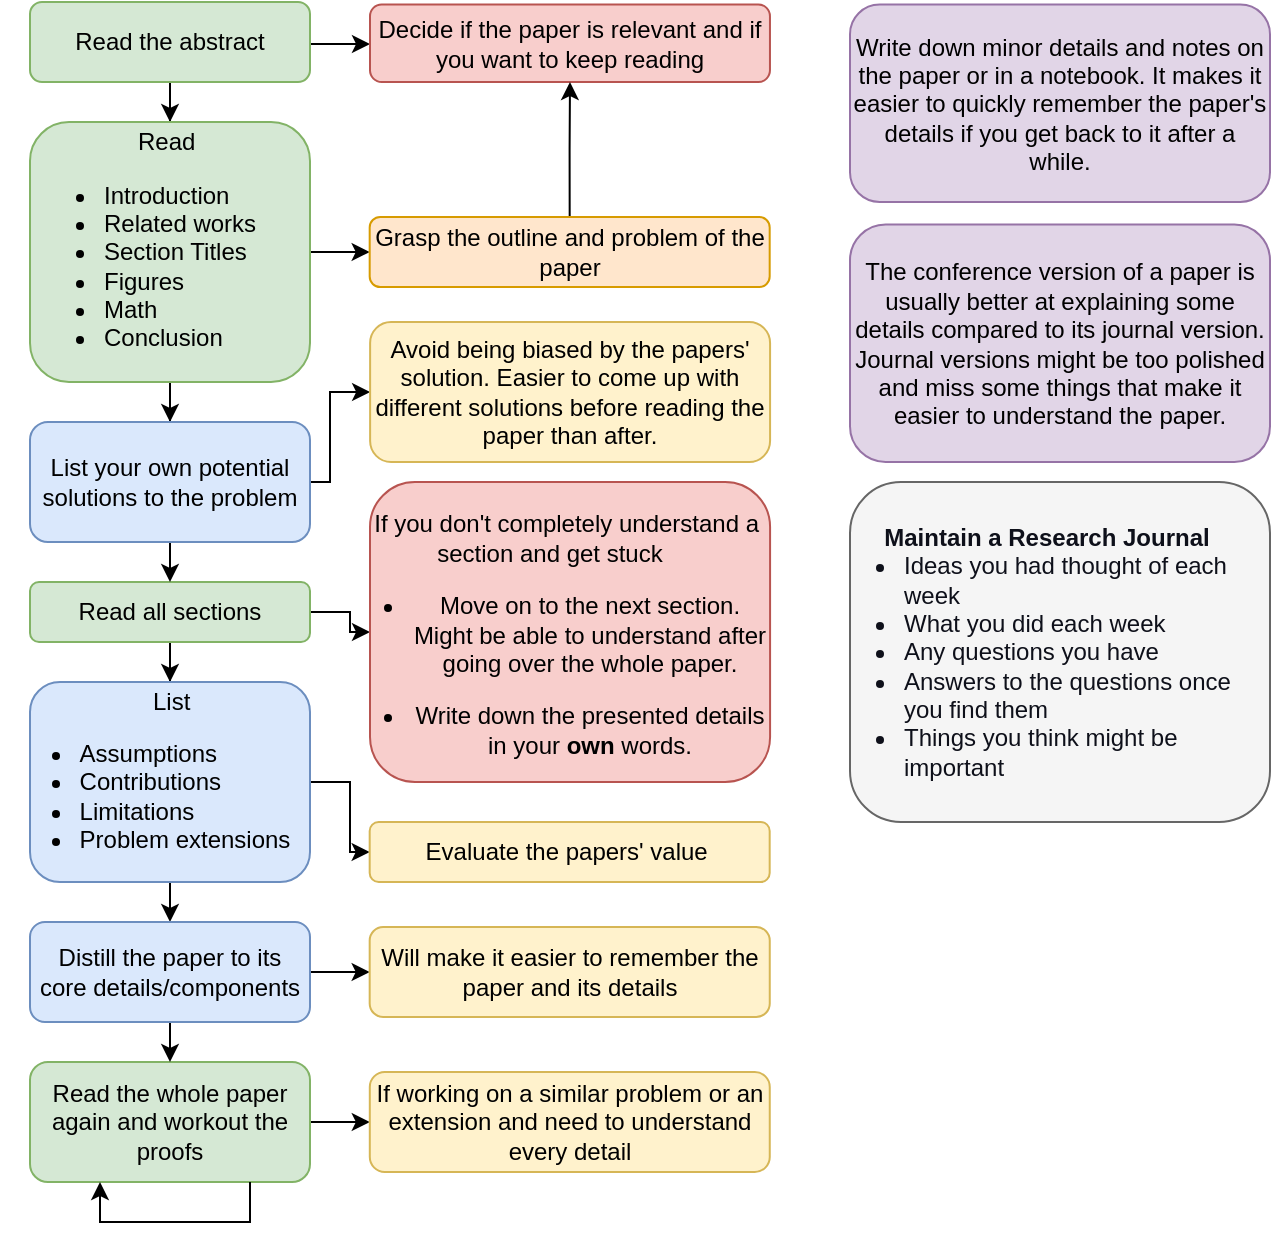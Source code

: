 <mxfile version="13.8.3" type="google"><diagram id="QiM9oSrPAjDkkbRO5tYO" name="Page-1"><mxGraphModel dx="1422" dy="762" grid="1" gridSize="10" guides="1" tooltips="1" connect="1" arrows="1" fold="1" page="1" pageScale="1" pageWidth="850" pageHeight="1100" math="0" shadow="0"><root><mxCell id="0"/><mxCell id="1" parent="0"/><mxCell id="tbHWGJce0Dj6GsjQu1Z4-2" value="" style="edgeStyle=orthogonalEdgeStyle;rounded=0;orthogonalLoop=1;jettySize=auto;html=1;" parent="1" source="eRuPD94aAmWbf7h1Lmvu-1" target="tbHWGJce0Dj6GsjQu1Z4-1" edge="1"><mxGeometry relative="1" as="geometry"/></mxCell><mxCell id="tbHWGJce0Dj6GsjQu1Z4-14" value="" style="edgeStyle=orthogonalEdgeStyle;rounded=0;orthogonalLoop=1;jettySize=auto;html=1;" parent="1" source="eRuPD94aAmWbf7h1Lmvu-1" target="tbHWGJce0Dj6GsjQu1Z4-13" edge="1"><mxGeometry relative="1" as="geometry"><Array as="points"><mxPoint x="350" y="81"/><mxPoint x="350" y="81"/></Array></mxGeometry></mxCell><mxCell id="eRuPD94aAmWbf7h1Lmvu-1" value="Read the abstract" style="rounded=1;whiteSpace=wrap;html=1;glass=0;shadow=0;sketch=0;fillColor=#d5e8d4;strokeColor=#82b366;" parent="1" vertex="1"><mxGeometry x="190" y="60" width="140" height="40" as="geometry"/></mxCell><mxCell id="tbHWGJce0Dj6GsjQu1Z4-7" value="" style="edgeStyle=orthogonalEdgeStyle;rounded=0;orthogonalLoop=1;jettySize=auto;html=1;" parent="1" source="tbHWGJce0Dj6GsjQu1Z4-1" target="tbHWGJce0Dj6GsjQu1Z4-6" edge="1"><mxGeometry relative="1" as="geometry"/></mxCell><mxCell id="tbHWGJce0Dj6GsjQu1Z4-17" value="" style="edgeStyle=orthogonalEdgeStyle;rounded=0;orthogonalLoop=1;jettySize=auto;html=1;" parent="1" source="tbHWGJce0Dj6GsjQu1Z4-1" target="tbHWGJce0Dj6GsjQu1Z4-16" edge="1"><mxGeometry relative="1" as="geometry"><Array as="points"><mxPoint x="340" y="185"/><mxPoint x="340" y="185"/></Array></mxGeometry></mxCell><mxCell id="tbHWGJce0Dj6GsjQu1Z4-1" value="&lt;div style=&quot;text-align: center&quot;&gt;&lt;span&gt;&amp;nbsp; &amp;nbsp; &amp;nbsp; &amp;nbsp; Read&lt;/span&gt;&lt;/div&gt;&lt;ul&gt;&lt;li&gt;Introduction&lt;/li&gt;&lt;li&gt;Related works&lt;/li&gt;&lt;li&gt;Section Titles&lt;/li&gt;&lt;li&gt;Figures&lt;/li&gt;&lt;li&gt;Math&amp;nbsp;&lt;/li&gt;&lt;li&gt;Conclusion&lt;/li&gt;&lt;/ul&gt;" style="whiteSpace=wrap;html=1;rounded=1;align=left;fillColor=#d5e8d4;strokeColor=#82b366;spacingLeft=-5;" parent="1" vertex="1"><mxGeometry x="190" y="120" width="140" height="130" as="geometry"/></mxCell><mxCell id="tbHWGJce0Dj6GsjQu1Z4-10" value="" style="edgeStyle=orthogonalEdgeStyle;rounded=0;orthogonalLoop=1;jettySize=auto;html=1;" parent="1" source="tbHWGJce0Dj6GsjQu1Z4-3" target="tbHWGJce0Dj6GsjQu1Z4-9" edge="1"><mxGeometry relative="1" as="geometry"/></mxCell><mxCell id="tbHWGJce0Dj6GsjQu1Z4-25" value="" style="edgeStyle=orthogonalEdgeStyle;rounded=0;orthogonalLoop=1;jettySize=auto;html=1;" parent="1" source="tbHWGJce0Dj6GsjQu1Z4-3" target="tbHWGJce0Dj6GsjQu1Z4-24" edge="1"><mxGeometry relative="1" as="geometry"/></mxCell><mxCell id="tbHWGJce0Dj6GsjQu1Z4-3" value="Read all sections" style="whiteSpace=wrap;html=1;rounded=1;align=center;fillColor=#d5e8d4;strokeColor=#82b366;" parent="1" vertex="1"><mxGeometry x="190" y="350" width="140" height="30" as="geometry"/></mxCell><mxCell id="tbHWGJce0Dj6GsjQu1Z4-8" style="edgeStyle=orthogonalEdgeStyle;rounded=0;orthogonalLoop=1;jettySize=auto;html=1;exitX=0.5;exitY=1;exitDx=0;exitDy=0;entryX=0.5;entryY=0;entryDx=0;entryDy=0;" parent="1" source="tbHWGJce0Dj6GsjQu1Z4-6" target="tbHWGJce0Dj6GsjQu1Z4-3" edge="1"><mxGeometry relative="1" as="geometry"/></mxCell><mxCell id="tbHWGJce0Dj6GsjQu1Z4-20" value="" style="edgeStyle=orthogonalEdgeStyle;rounded=0;orthogonalLoop=1;jettySize=auto;html=1;" parent="1" source="tbHWGJce0Dj6GsjQu1Z4-6" target="tbHWGJce0Dj6GsjQu1Z4-19" edge="1"><mxGeometry relative="1" as="geometry"><Array as="points"><mxPoint x="340" y="300"/><mxPoint x="340" y="255"/></Array></mxGeometry></mxCell><mxCell id="tbHWGJce0Dj6GsjQu1Z4-6" value="List your own potential solutions to the problem" style="whiteSpace=wrap;html=1;rounded=1;align=center;fillColor=#dae8fc;strokeColor=#6c8ebf;" parent="1" vertex="1"><mxGeometry x="190" y="270" width="140" height="60" as="geometry"/></mxCell><mxCell id="tbHWGJce0Dj6GsjQu1Z4-27" value="" style="edgeStyle=orthogonalEdgeStyle;rounded=0;orthogonalLoop=1;jettySize=auto;html=1;" parent="1" source="tbHWGJce0Dj6GsjQu1Z4-9" target="tbHWGJce0Dj6GsjQu1Z4-26" edge="1"><mxGeometry relative="1" as="geometry"><Array as="points"><mxPoint x="350" y="450"/><mxPoint x="350" y="485"/></Array></mxGeometry></mxCell><mxCell id="jmNkkBRaGiyjRFW7MrC_-11" style="edgeStyle=orthogonalEdgeStyle;rounded=0;orthogonalLoop=1;jettySize=auto;html=1;exitX=0.5;exitY=1;exitDx=0;exitDy=0;entryX=0.5;entryY=0;entryDx=0;entryDy=0;" parent="1" source="tbHWGJce0Dj6GsjQu1Z4-9" target="jmNkkBRaGiyjRFW7MrC_-5" edge="1"><mxGeometry relative="1" as="geometry"/></mxCell><mxCell id="tbHWGJce0Dj6GsjQu1Z4-9" value="&lt;div&gt;&lt;span&gt;&amp;nbsp; &amp;nbsp; &amp;nbsp; &amp;nbsp; List&lt;/span&gt;&lt;/div&gt;&lt;ul&gt;&lt;li style=&quot;text-align: left&quot;&gt;Assumptions&lt;/li&gt;&lt;li style=&quot;text-align: left&quot;&gt;Contributions&lt;/li&gt;&lt;li style=&quot;text-align: left&quot;&gt;Limitations&lt;/li&gt;&lt;li style=&quot;text-align: left&quot;&gt;Problem extensions&lt;/li&gt;&lt;/ul&gt;" style="whiteSpace=wrap;html=1;rounded=1;fillColor=#dae8fc;strokeColor=#6c8ebf;verticalAlign=middle;spacingLeft=-25;" parent="1" vertex="1"><mxGeometry x="190" y="400" width="140" height="100" as="geometry"/></mxCell><mxCell id="tbHWGJce0Dj6GsjQu1Z4-29" value="" style="edgeStyle=orthogonalEdgeStyle;rounded=0;orthogonalLoop=1;jettySize=auto;html=1;" parent="1" source="tbHWGJce0Dj6GsjQu1Z4-11" target="tbHWGJce0Dj6GsjQu1Z4-28" edge="1"><mxGeometry relative="1" as="geometry"/></mxCell><mxCell id="tbHWGJce0Dj6GsjQu1Z4-11" value="Read the whole paper again and workout the proofs" style="whiteSpace=wrap;html=1;rounded=1;fillColor=#d5e8d4;strokeColor=#82b366;" parent="1" vertex="1"><mxGeometry x="190" y="590" width="140" height="60" as="geometry"/></mxCell><mxCell id="tbHWGJce0Dj6GsjQu1Z4-13" value="Decide if the paper is relevant and if you want to keep reading" style="whiteSpace=wrap;html=1;rounded=1;shadow=0;glass=0;sketch=0;fillColor=#f8cecc;strokeColor=#b85450;" parent="1" vertex="1"><mxGeometry x="360" y="61.25" width="199.98" height="38.75" as="geometry"/></mxCell><mxCell id="tbHWGJce0Dj6GsjQu1Z4-18" style="edgeStyle=orthogonalEdgeStyle;rounded=0;orthogonalLoop=1;jettySize=auto;html=1;exitX=0.5;exitY=0;exitDx=0;exitDy=0;entryX=0.5;entryY=1;entryDx=0;entryDy=0;" parent="1" source="tbHWGJce0Dj6GsjQu1Z4-16" target="tbHWGJce0Dj6GsjQu1Z4-13" edge="1"><mxGeometry relative="1" as="geometry"/></mxCell><mxCell id="tbHWGJce0Dj6GsjQu1Z4-16" value="Grasp the outline and problem of the paper" style="whiteSpace=wrap;html=1;rounded=1;align=center;fillColor=#ffe6cc;strokeColor=#d79b00;" parent="1" vertex="1"><mxGeometry x="359.84" y="167.5" width="200" height="35" as="geometry"/></mxCell><mxCell id="tbHWGJce0Dj6GsjQu1Z4-19" value="Avoid being biased by the papers' solution. Easier to come up with different solutions before reading the paper than after." style="whiteSpace=wrap;html=1;rounded=1;fillColor=#fff2cc;strokeColor=#d6b656;verticalAlign=middle;horizontal=1;" parent="1" vertex="1"><mxGeometry x="360.06" y="220" width="199.98" height="70" as="geometry"/></mxCell><mxCell id="tbHWGJce0Dj6GsjQu1Z4-24" value="&lt;div&gt;&lt;span&gt;&lt;br&gt;&lt;/span&gt;&lt;/div&gt;&lt;div&gt;&lt;span&gt;&amp;nbsp; &amp;nbsp; &amp;nbsp;If you don't completely understand a section and get stuck&lt;/span&gt;&lt;/div&gt;&lt;ul&gt;&lt;li&gt;Move on to the next section. Might be able to understand after going over the whole paper.&lt;/li&gt;&lt;/ul&gt;&lt;ul&gt;&lt;li&gt;Write down the presented details in your &lt;b&gt;own &lt;/b&gt;words.&lt;/li&gt;&lt;/ul&gt;" style="whiteSpace=wrap;html=1;rounded=1;fillColor=#f8cecc;strokeColor=#b85450;spacingLeft=-20;" parent="1" vertex="1"><mxGeometry x="360" y="300" width="200.04" height="150" as="geometry"/></mxCell><mxCell id="tbHWGJce0Dj6GsjQu1Z4-26" value="Evaluate the papers' value&amp;nbsp;" style="whiteSpace=wrap;html=1;rounded=1;fillColor=#fff2cc;strokeColor=#d6b656;" parent="1" vertex="1"><mxGeometry x="359.84" y="470" width="200" height="30" as="geometry"/></mxCell><mxCell id="tbHWGJce0Dj6GsjQu1Z4-28" value="If working on a similar problem or an extension and need to understand every detail" style="whiteSpace=wrap;html=1;rounded=1;fillColor=#fff2cc;strokeColor=#d6b656;" parent="1" vertex="1"><mxGeometry x="359.9" y="595" width="199.98" height="50" as="geometry"/></mxCell><mxCell id="jmNkkBRaGiyjRFW7MrC_-8" value="" style="edgeStyle=orthogonalEdgeStyle;rounded=0;orthogonalLoop=1;jettySize=auto;html=1;" parent="1" source="jmNkkBRaGiyjRFW7MrC_-5" target="jmNkkBRaGiyjRFW7MrC_-7" edge="1"><mxGeometry relative="1" as="geometry"><Array as="points"><mxPoint x="340" y="545"/><mxPoint x="340" y="545"/></Array></mxGeometry></mxCell><mxCell id="jmNkkBRaGiyjRFW7MrC_-10" style="edgeStyle=orthogonalEdgeStyle;rounded=0;orthogonalLoop=1;jettySize=auto;html=1;exitX=0.5;exitY=1;exitDx=0;exitDy=0;entryX=0.5;entryY=0;entryDx=0;entryDy=0;" parent="1" source="jmNkkBRaGiyjRFW7MrC_-5" target="tbHWGJce0Dj6GsjQu1Z4-11" edge="1"><mxGeometry relative="1" as="geometry"/></mxCell><mxCell id="jmNkkBRaGiyjRFW7MrC_-5" value="Distill the paper to its core details/components" style="whiteSpace=wrap;html=1;rounded=1;fillColor=#dae8fc;strokeColor=#6c8ebf;" parent="1" vertex="1"><mxGeometry x="190" y="520" width="140" height="50" as="geometry"/></mxCell><mxCell id="jmNkkBRaGiyjRFW7MrC_-7" value="Will make it easier to remember the paper and its details" style="whiteSpace=wrap;html=1;rounded=1;strokeColor=#d6b656;fillColor=#fff2cc;" parent="1" vertex="1"><mxGeometry x="359.84" y="522.5" width="200.04" height="45" as="geometry"/></mxCell><mxCell id="jmNkkBRaGiyjRFW7MrC_-13" value="The conference version of a paper is usually better at explaining some details compared to its journal version. Journal versions might be too polished and miss some things that make it easier to understand the paper." style="rounded=1;whiteSpace=wrap;html=1;fillColor=#e1d5e7;strokeColor=#9673a6;" parent="1" vertex="1"><mxGeometry x="600" y="171.25" width="210" height="118.75" as="geometry"/></mxCell><mxCell id="jmNkkBRaGiyjRFW7MrC_-16" value="Write down minor details and notes on the paper or in a notebook. It makes it easier to quickly remember the paper's details if you get back to it after a while." style="rounded=1;whiteSpace=wrap;html=1;fillColor=#e1d5e7;strokeColor=#9673a6;" parent="1" vertex="1"><mxGeometry x="600" y="61.25" width="210" height="98.75" as="geometry"/></mxCell><mxCell id="QFe-tPKMCLjhRltFGSoV-1" value="&lt;p style=&quot;text-align: center ; color: rgb(14 , 16 , 26) ; background: transparent ; margin-top: 0pt ; margin-bottom: 0pt&quot;&gt;&lt;strong style=&quot;background: transparent ; margin-top: 0pt ; margin-bottom: 0pt&quot;&gt;Maintain a Research Journal&lt;/strong&gt;&lt;/p&gt;&lt;ul style=&quot;color: rgb(14 , 16 , 26) ; background: transparent ; margin-top: 0pt ; margin-bottom: 0pt&quot;&gt;&lt;li style=&quot;background: transparent ; margin-top: 0pt ; margin-bottom: 0pt ; list-style-type: disc&quot;&gt;&lt;span style=&quot;background: transparent ; margin-top: 0pt ; margin-bottom: 0pt&quot;&gt;Ideas you had thought of each week&lt;/span&gt;&lt;/li&gt;&lt;li style=&quot;background: transparent ; margin-top: 0pt ; margin-bottom: 0pt ; list-style-type: disc&quot;&gt;&lt;span style=&quot;background: transparent ; margin-top: 0pt ; margin-bottom: 0pt&quot;&gt;What you did each week&lt;/span&gt;&lt;/li&gt;&lt;li style=&quot;background: transparent ; margin-top: 0pt ; margin-bottom: 0pt ; list-style-type: disc&quot;&gt;&lt;span style=&quot;background: transparent ; margin-top: 0pt ; margin-bottom: 0pt&quot;&gt;Any questions you have&lt;/span&gt;&lt;/li&gt;&lt;li style=&quot;background: transparent ; margin-top: 0pt ; margin-bottom: 0pt ; list-style-type: disc&quot;&gt;&lt;span style=&quot;background: transparent ; margin-top: 0pt ; margin-bottom: 0pt&quot;&gt;Answers to the questions once you find them&lt;/span&gt;&lt;/li&gt;&lt;li style=&quot;background: transparent ; margin-top: 0pt ; margin-bottom: 0pt ; list-style-type: disc&quot;&gt;&lt;span style=&quot;background: transparent ; margin-top: 0pt ; margin-bottom: 0pt&quot;&gt;Things you think might be important&amp;nbsp;&lt;/span&gt;&lt;/li&gt;&lt;/ul&gt;" style="rounded=1;whiteSpace=wrap;html=1;fillColor=#f5f5f5;strokeColor=#666666;fontColor=#333333;spacingLeft=-15;align=left;" parent="1" vertex="1"><mxGeometry x="600" y="300" width="210" height="170" as="geometry"/></mxCell><mxCell id="QFe-tPKMCLjhRltFGSoV-5" style="edgeStyle=orthogonalEdgeStyle;rounded=0;orthogonalLoop=1;jettySize=auto;html=1;entryX=0.25;entryY=1;entryDx=0;entryDy=0;" parent="1" source="tbHWGJce0Dj6GsjQu1Z4-11" target="tbHWGJce0Dj6GsjQu1Z4-11" edge="1"><mxGeometry relative="1" as="geometry"><Array as="points"><mxPoint x="300" y="670"/><mxPoint x="225" y="670"/></Array></mxGeometry></mxCell></root></mxGraphModel></diagram></mxfile>